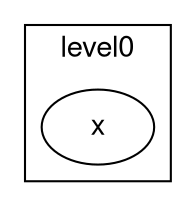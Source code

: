 digraph unix {
  graph [ dpi = 150 ]; 
  graph [nodesep = 0.25; ranksep=0.25];
  fontname="Helvetica,Arial,sans-serif"
  node [fontname="Helvetica,Arial,sans-serif"]
  edge [fontname="Helvetica,Arial,sans-serif"]
  subgraph cluster_level0_12 {
    label = "level0"; // scope
    x_21 [
      label = "x"; // node
    ];
    
  }
}
